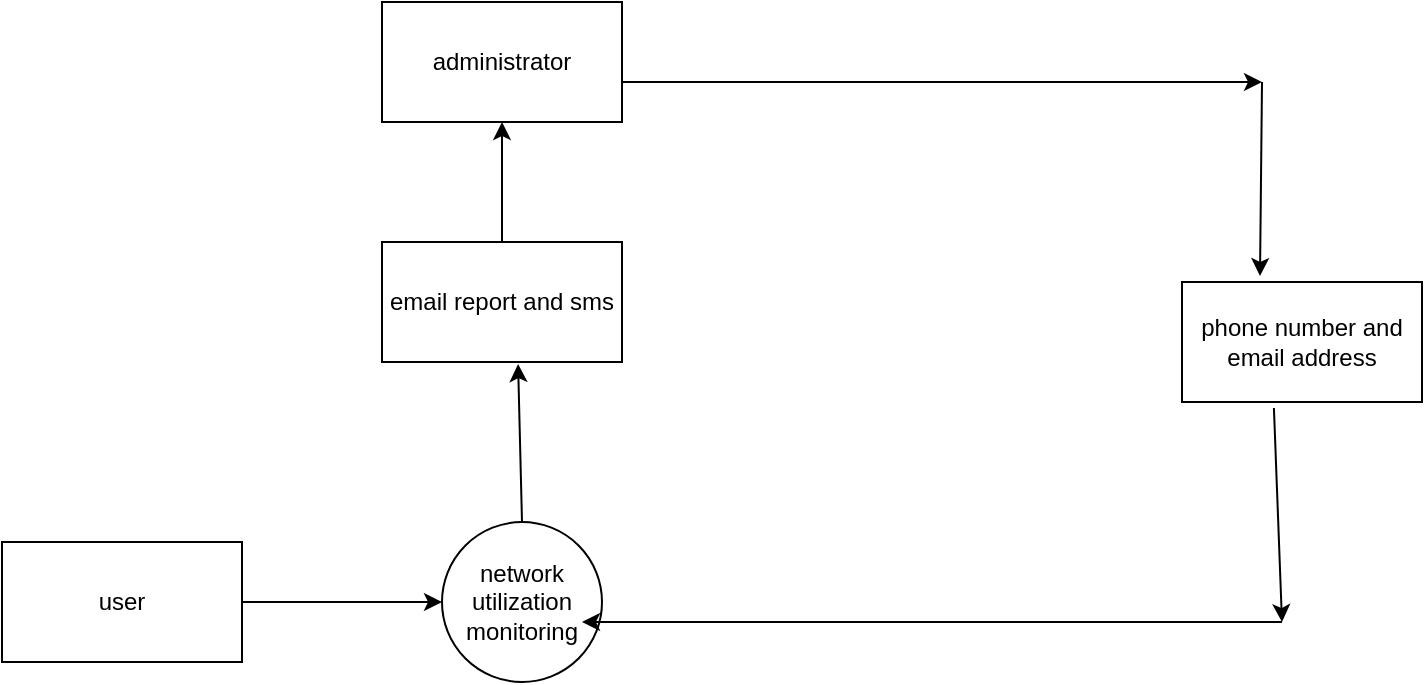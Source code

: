 <mxfile version="24.0.7" type="github">
  <diagram name="Page-1" id="-oI5HYSx9N6MICV3HTh4">
    <mxGraphModel dx="880" dy="468" grid="1" gridSize="10" guides="1" tooltips="1" connect="1" arrows="1" fold="1" page="1" pageScale="1" pageWidth="850" pageHeight="1100" math="0" shadow="0">
      <root>
        <mxCell id="0" />
        <mxCell id="1" parent="0" />
        <mxCell id="pAOLyEEM2tQB3Vo4dEgz-1" value="administrator" style="rounded=0;whiteSpace=wrap;html=1;" vertex="1" parent="1">
          <mxGeometry x="200" y="40" width="120" height="60" as="geometry" />
        </mxCell>
        <mxCell id="pAOLyEEM2tQB3Vo4dEgz-2" value="phone number and email address" style="rounded=0;whiteSpace=wrap;html=1;" vertex="1" parent="1">
          <mxGeometry x="600" y="180" width="120" height="60" as="geometry" />
        </mxCell>
        <mxCell id="pAOLyEEM2tQB3Vo4dEgz-3" value="network utilization monitoring" style="ellipse;whiteSpace=wrap;html=1;aspect=fixed;" vertex="1" parent="1">
          <mxGeometry x="230" y="300" width="80" height="80" as="geometry" />
        </mxCell>
        <mxCell id="pAOLyEEM2tQB3Vo4dEgz-4" value="user" style="rounded=0;whiteSpace=wrap;html=1;" vertex="1" parent="1">
          <mxGeometry x="10" y="310" width="120" height="60" as="geometry" />
        </mxCell>
        <mxCell id="pAOLyEEM2tQB3Vo4dEgz-5" value="email report and sms" style="rounded=0;whiteSpace=wrap;html=1;" vertex="1" parent="1">
          <mxGeometry x="200" y="160" width="120" height="60" as="geometry" />
        </mxCell>
        <mxCell id="pAOLyEEM2tQB3Vo4dEgz-6" value="" style="endArrow=classic;html=1;rounded=0;entryX=0.875;entryY=0.625;entryDx=0;entryDy=0;entryPerimeter=0;" edge="1" parent="1" target="pAOLyEEM2tQB3Vo4dEgz-3">
          <mxGeometry width="50" height="50" relative="1" as="geometry">
            <mxPoint x="650" y="350" as="sourcePoint" />
            <mxPoint x="320" y="350" as="targetPoint" />
          </mxGeometry>
        </mxCell>
        <mxCell id="pAOLyEEM2tQB3Vo4dEgz-8" value="" style="endArrow=classic;html=1;rounded=0;exitX=0.383;exitY=1.05;exitDx=0;exitDy=0;exitPerimeter=0;" edge="1" parent="1" source="pAOLyEEM2tQB3Vo4dEgz-2">
          <mxGeometry width="50" height="50" relative="1" as="geometry">
            <mxPoint x="400" y="270" as="sourcePoint" />
            <mxPoint x="650" y="350" as="targetPoint" />
          </mxGeometry>
        </mxCell>
        <mxCell id="pAOLyEEM2tQB3Vo4dEgz-9" value="" style="endArrow=classic;html=1;rounded=0;entryX=0;entryY=0.5;entryDx=0;entryDy=0;" edge="1" parent="1" target="pAOLyEEM2tQB3Vo4dEgz-3">
          <mxGeometry width="50" height="50" relative="1" as="geometry">
            <mxPoint x="130" y="340" as="sourcePoint" />
            <mxPoint x="180" y="290" as="targetPoint" />
          </mxGeometry>
        </mxCell>
        <mxCell id="pAOLyEEM2tQB3Vo4dEgz-10" value="" style="endArrow=classic;html=1;rounded=0;exitX=0.5;exitY=0;exitDx=0;exitDy=0;entryX=0.567;entryY=1.017;entryDx=0;entryDy=0;entryPerimeter=0;" edge="1" parent="1" source="pAOLyEEM2tQB3Vo4dEgz-3" target="pAOLyEEM2tQB3Vo4dEgz-5">
          <mxGeometry width="50" height="50" relative="1" as="geometry">
            <mxPoint x="400" y="270" as="sourcePoint" />
            <mxPoint x="450" y="220" as="targetPoint" />
          </mxGeometry>
        </mxCell>
        <mxCell id="pAOLyEEM2tQB3Vo4dEgz-11" value="" style="endArrow=classic;html=1;rounded=0;entryX=0.5;entryY=1;entryDx=0;entryDy=0;" edge="1" parent="1" target="pAOLyEEM2tQB3Vo4dEgz-1">
          <mxGeometry width="50" height="50" relative="1" as="geometry">
            <mxPoint x="260" y="160" as="sourcePoint" />
            <mxPoint x="310" y="110" as="targetPoint" />
          </mxGeometry>
        </mxCell>
        <mxCell id="pAOLyEEM2tQB3Vo4dEgz-12" value="" style="endArrow=classic;html=1;rounded=0;" edge="1" parent="1">
          <mxGeometry width="50" height="50" relative="1" as="geometry">
            <mxPoint x="320" y="80" as="sourcePoint" />
            <mxPoint x="640" y="80" as="targetPoint" />
          </mxGeometry>
        </mxCell>
        <mxCell id="pAOLyEEM2tQB3Vo4dEgz-13" value="" style="endArrow=classic;html=1;rounded=0;entryX=0.325;entryY=-0.05;entryDx=0;entryDy=0;entryPerimeter=0;" edge="1" parent="1" target="pAOLyEEM2tQB3Vo4dEgz-2">
          <mxGeometry width="50" height="50" relative="1" as="geometry">
            <mxPoint x="640" y="80" as="sourcePoint" />
            <mxPoint x="600" y="150" as="targetPoint" />
          </mxGeometry>
        </mxCell>
      </root>
    </mxGraphModel>
  </diagram>
</mxfile>
